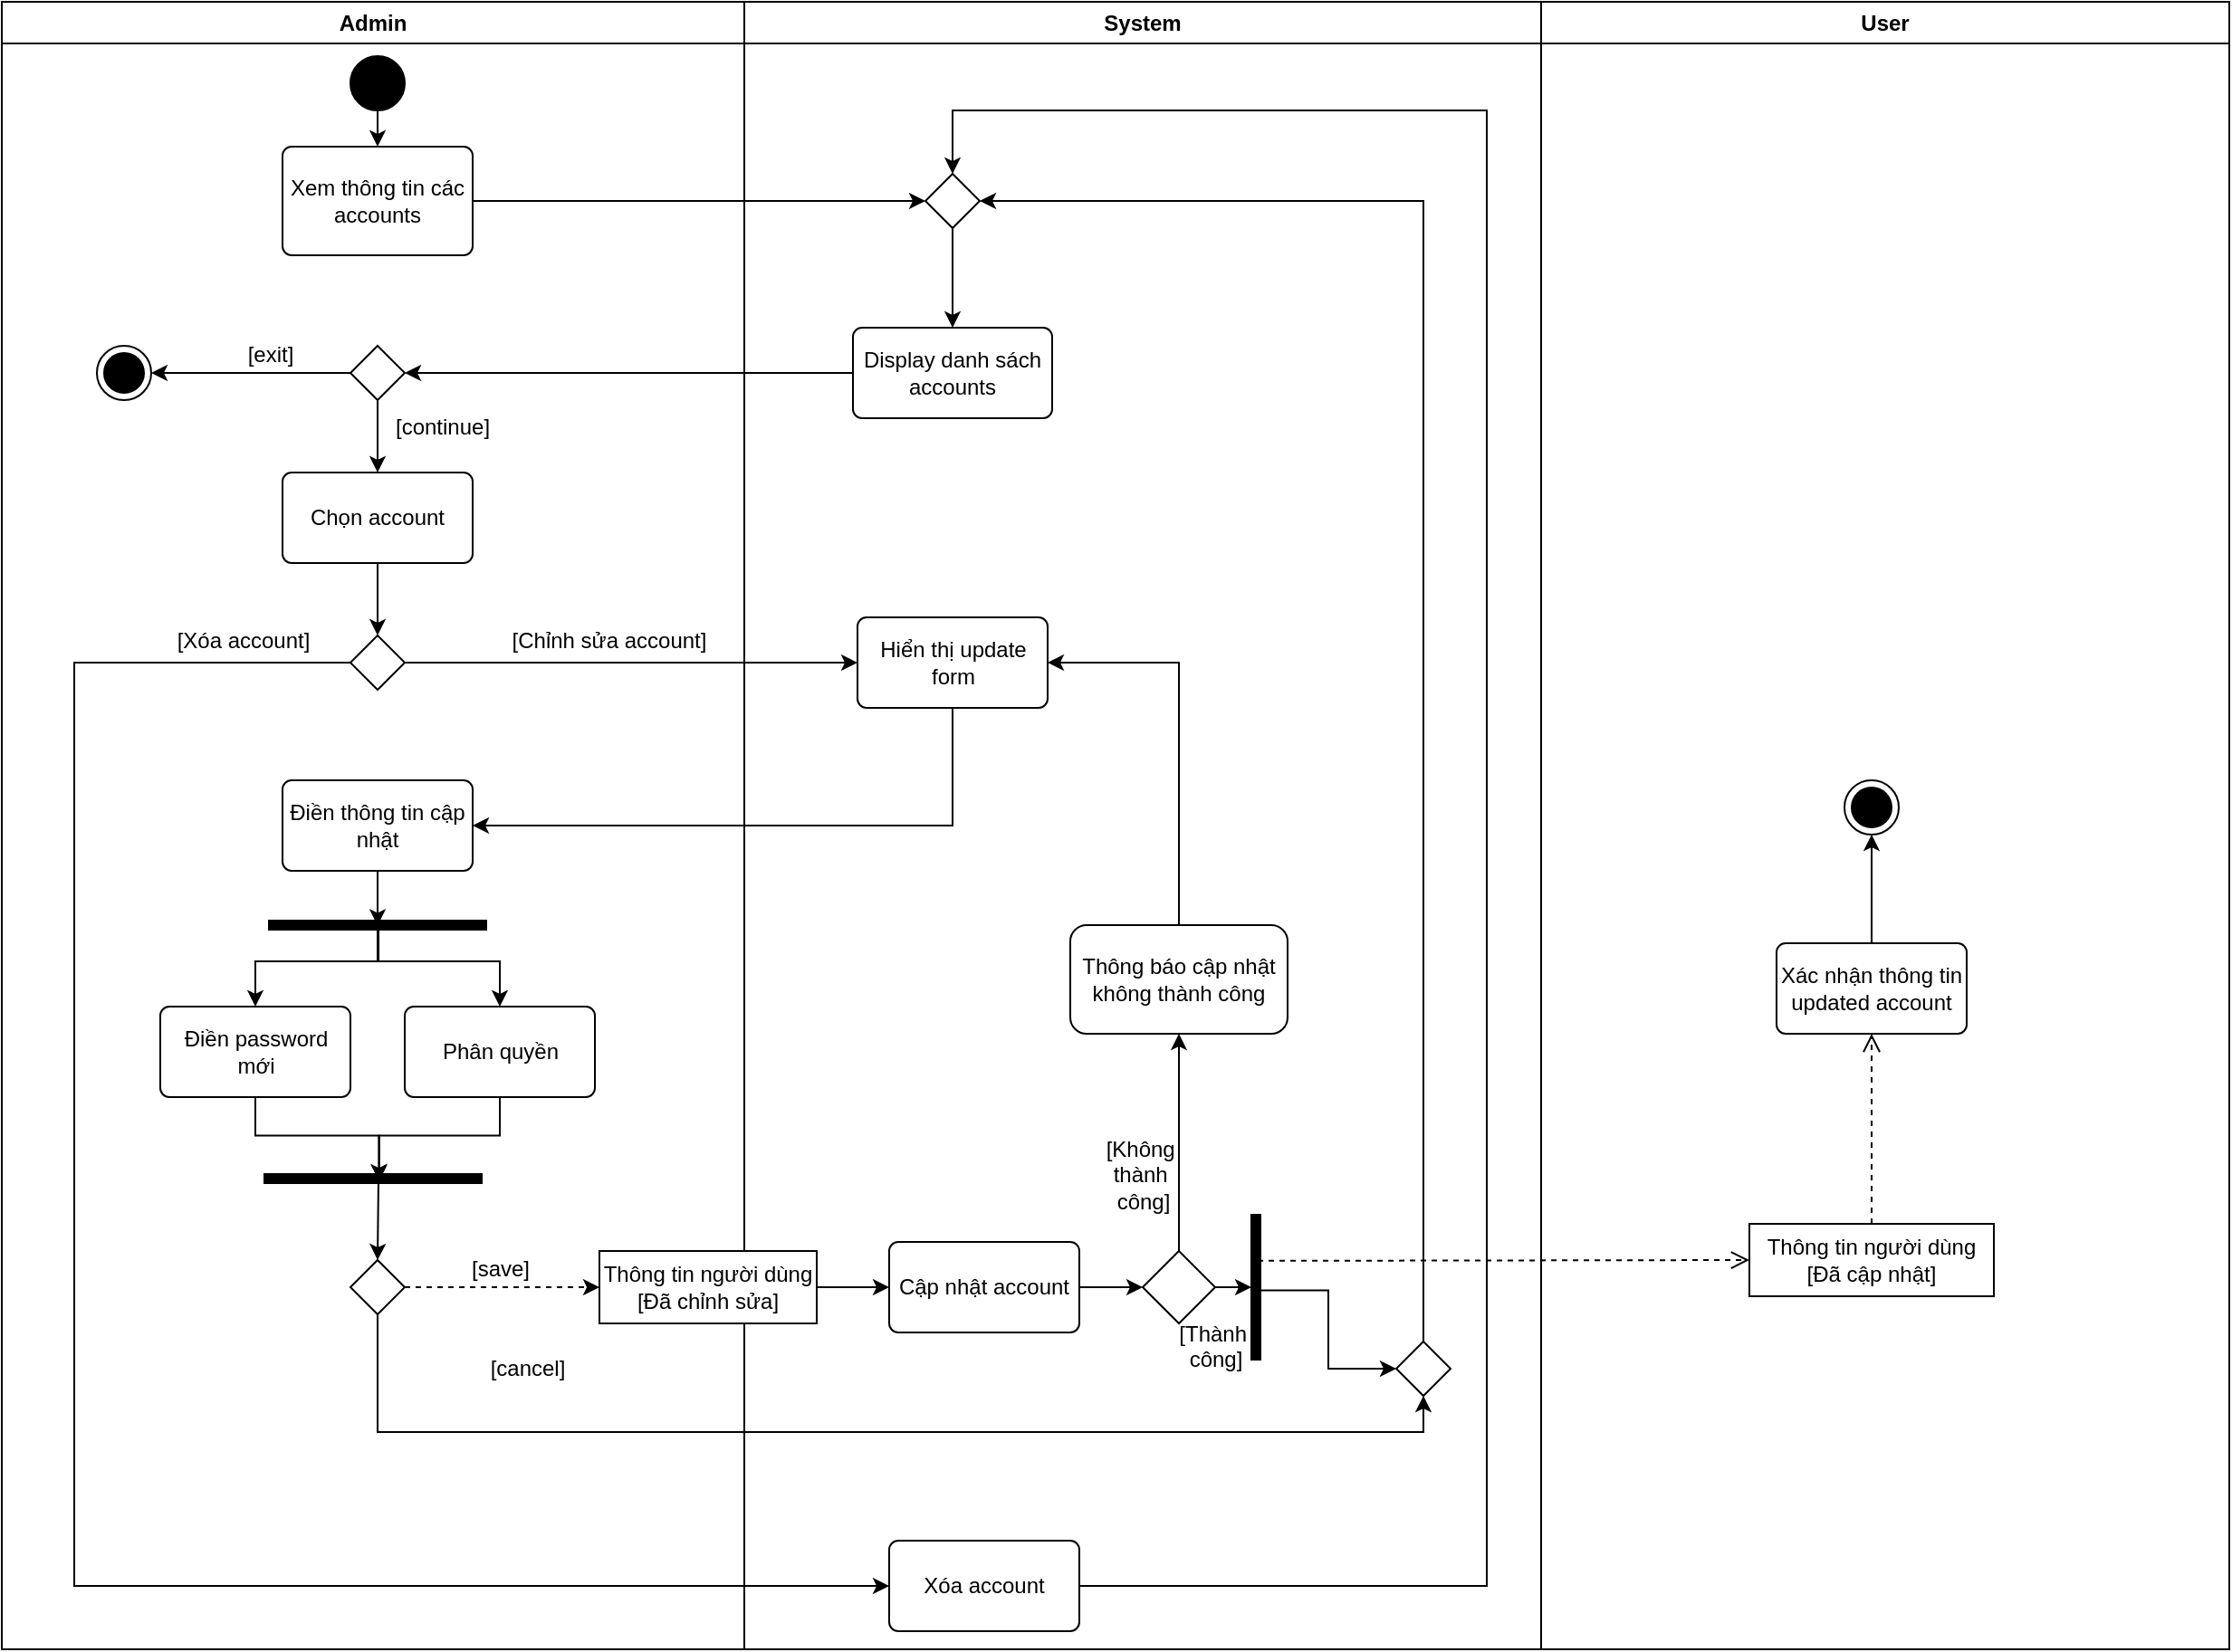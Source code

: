 <mxfile version="27.0.3">
  <diagram name="Trang-1" id="sPgYepk3DH2kvt2qi6OL">
    <mxGraphModel dx="2808" dy="877" grid="1" gridSize="10" guides="1" tooltips="1" connect="1" arrows="1" fold="1" page="1" pageScale="1" pageWidth="850" pageHeight="1100" math="0" shadow="0">
      <root>
        <mxCell id="0" />
        <mxCell id="1" parent="0" />
        <mxCell id="4pqUdJiJh8T_FT4J9yoT-44" value="System" style="swimlane;whiteSpace=wrap" parent="1" vertex="1">
          <mxGeometry x="320" y="50" width="440" height="910" as="geometry" />
        </mxCell>
        <mxCell id="4pqUdJiJh8T_FT4J9yoT-45" value="" style="rhombus;" parent="4pqUdJiJh8T_FT4J9yoT-44" vertex="1">
          <mxGeometry x="100" y="95" width="30" height="30" as="geometry" />
        </mxCell>
        <mxCell id="4pqUdJiJh8T_FT4J9yoT-46" value="Display danh sách accounts" style="html=1;align=center;verticalAlign=middle;rounded=1;absoluteArcSize=1;arcSize=10;dashed=0;whiteSpace=wrap;labelPosition=center;verticalLabelPosition=middle;" parent="4pqUdJiJh8T_FT4J9yoT-44" vertex="1">
          <mxGeometry x="60" y="180" width="110" height="50" as="geometry" />
        </mxCell>
        <mxCell id="4pqUdJiJh8T_FT4J9yoT-47" style="edgeStyle=orthogonalEdgeStyle;rounded=0;orthogonalLoop=1;jettySize=auto;html=1;exitX=0.5;exitY=1;exitDx=0;exitDy=0;entryX=0.5;entryY=0;entryDx=0;entryDy=0;" parent="4pqUdJiJh8T_FT4J9yoT-44" source="4pqUdJiJh8T_FT4J9yoT-45" target="4pqUdJiJh8T_FT4J9yoT-46" edge="1">
          <mxGeometry relative="1" as="geometry" />
        </mxCell>
        <mxCell id="4pqUdJiJh8T_FT4J9yoT-26" value="" style="html=1;points=[];perimeter=orthogonalPerimeter;fillColor=strokeColor;" parent="4pqUdJiJh8T_FT4J9yoT-44" vertex="1">
          <mxGeometry x="280" y="670" width="5" height="80" as="geometry" />
        </mxCell>
        <mxCell id="4pqUdJiJh8T_FT4J9yoT-28" value="" style="rhombus;" parent="4pqUdJiJh8T_FT4J9yoT-44" vertex="1">
          <mxGeometry x="360" y="740" width="30" height="30" as="geometry" />
        </mxCell>
        <mxCell id="4pqUdJiJh8T_FT4J9yoT-57" style="edgeStyle=orthogonalEdgeStyle;rounded=0;orthogonalLoop=1;jettySize=auto;html=1;exitX=0.5;exitY=0;exitDx=0;exitDy=0;entryX=1;entryY=0.5;entryDx=0;entryDy=0;" parent="4pqUdJiJh8T_FT4J9yoT-44" source="4pqUdJiJh8T_FT4J9yoT-28" target="4pqUdJiJh8T_FT4J9yoT-45" edge="1">
          <mxGeometry relative="1" as="geometry">
            <Array as="points">
              <mxPoint x="375" y="110" />
            </Array>
          </mxGeometry>
        </mxCell>
        <mxCell id="4pqUdJiJh8T_FT4J9yoT-30" style="edgeStyle=orthogonalEdgeStyle;rounded=0;orthogonalLoop=1;jettySize=auto;html=1;exitX=0.756;exitY=0.522;exitDx=0;exitDy=0;entryX=0;entryY=0.5;entryDx=0;entryDy=0;exitPerimeter=0;" parent="4pqUdJiJh8T_FT4J9yoT-44" source="4pqUdJiJh8T_FT4J9yoT-26" target="4pqUdJiJh8T_FT4J9yoT-28" edge="1">
          <mxGeometry relative="1" as="geometry">
            <mxPoint x="195" y="720" as="sourcePoint" />
            <mxPoint x="238" y="721" as="targetPoint" />
          </mxGeometry>
        </mxCell>
        <mxCell id="97DiFq8bwgohAoJshQEz-2" style="edgeStyle=orthogonalEdgeStyle;rounded=0;orthogonalLoop=1;jettySize=auto;html=1;exitX=1;exitY=0.5;exitDx=0;exitDy=0;" edge="1" parent="4pqUdJiJh8T_FT4J9yoT-44" source="97DiFq8bwgohAoJshQEz-1">
          <mxGeometry relative="1" as="geometry">
            <mxPoint x="280.0" y="709.588" as="targetPoint" />
          </mxGeometry>
        </mxCell>
        <mxCell id="97DiFq8bwgohAoJshQEz-1" value="" style="rhombus;whiteSpace=wrap;html=1;" vertex="1" parent="4pqUdJiJh8T_FT4J9yoT-44">
          <mxGeometry x="220" y="690" width="40" height="40" as="geometry" />
        </mxCell>
        <mxCell id="97DiFq8bwgohAoJshQEz-3" value="[T&lt;span style=&quot;background-color: transparent; color: light-dark(rgb(0, 0, 0), rgb(255, 255, 255));&quot;&gt;hành&amp;nbsp;&lt;/span&gt;&lt;div&gt;công]&lt;/div&gt;&lt;div&gt;&lt;br&gt;&lt;/div&gt;" style="text;html=1;align=center;verticalAlign=middle;resizable=0;points=[];autosize=1;strokeColor=none;fillColor=none;" vertex="1" parent="4pqUdJiJh8T_FT4J9yoT-44">
          <mxGeometry x="230" y="720" width="60" height="60" as="geometry" />
        </mxCell>
        <mxCell id="4pqUdJiJh8T_FT4J9yoT-27" value="Xóa account" style="html=1;align=center;verticalAlign=middle;rounded=1;absoluteArcSize=1;arcSize=10;dashed=0;whiteSpace=wrap;labelPosition=center;verticalLabelPosition=middle;" parent="4pqUdJiJh8T_FT4J9yoT-44" vertex="1">
          <mxGeometry x="80" y="850" width="105" height="50" as="geometry" />
        </mxCell>
        <mxCell id="4pqUdJiJh8T_FT4J9yoT-56" style="edgeStyle=orthogonalEdgeStyle;rounded=0;orthogonalLoop=1;jettySize=auto;html=1;exitX=1;exitY=0.5;exitDx=0;exitDy=0;entryX=0.5;entryY=0;entryDx=0;entryDy=0;" parent="4pqUdJiJh8T_FT4J9yoT-44" source="4pqUdJiJh8T_FT4J9yoT-27" target="4pqUdJiJh8T_FT4J9yoT-45" edge="1">
          <mxGeometry relative="1" as="geometry">
            <mxPoint x="120" y="90" as="targetPoint" />
            <Array as="points">
              <mxPoint x="410" y="875" />
              <mxPoint x="410" y="60" />
              <mxPoint x="115" y="60" />
            </Array>
          </mxGeometry>
        </mxCell>
        <mxCell id="97DiFq8bwgohAoJshQEz-8" value="[K&lt;span style=&quot;background-color: transparent; color: light-dark(rgb(0, 0, 0), rgb(255, 255, 255));&quot;&gt;hông&amp;nbsp;&lt;/span&gt;&lt;div&gt;thành&amp;nbsp;&lt;/div&gt;&lt;div&gt;công]&lt;/div&gt;&lt;div&gt;&lt;br&gt;&lt;/div&gt;" style="text;html=1;align=center;verticalAlign=middle;resizable=0;points=[];autosize=1;strokeColor=none;fillColor=none;" vertex="1" parent="4pqUdJiJh8T_FT4J9yoT-44">
          <mxGeometry x="190" y="620" width="60" height="70" as="geometry" />
        </mxCell>
        <mxCell id="4pqUdJiJh8T_FT4J9yoT-48" value="User" style="swimlane;whiteSpace=wrap" parent="1" vertex="1">
          <mxGeometry x="760" y="50" width="380" height="910" as="geometry" />
        </mxCell>
        <mxCell id="4pqUdJiJh8T_FT4J9yoT-49" value="Thông tin người dùng&lt;div&gt;[Đã cập nhật]&lt;/div&gt;" style="html=1;align=center;verticalAlign=middle;dashed=0;whiteSpace=wrap;" parent="4pqUdJiJh8T_FT4J9yoT-48" vertex="1">
          <mxGeometry x="115" y="675" width="135" height="40" as="geometry" />
        </mxCell>
        <mxCell id="4pqUdJiJh8T_FT4J9yoT-51" value="" style="endArrow=open;startArrow=none;endFill=0;startFill=0;endSize=8;html=1;verticalAlign=bottom;dashed=1;labelBackgroundColor=none;rounded=0;exitX=0.5;exitY=0;exitDx=0;exitDy=0;entryX=0.5;entryY=1;entryDx=0;entryDy=0;" parent="4pqUdJiJh8T_FT4J9yoT-48" source="4pqUdJiJh8T_FT4J9yoT-49" target="4pqUdJiJh8T_FT4J9yoT-53" edge="1">
          <mxGeometry width="160" relative="1" as="geometry">
            <mxPoint x="70" y="570" as="sourcePoint" />
            <mxPoint x="155" y="570" as="targetPoint" />
          </mxGeometry>
        </mxCell>
        <mxCell id="4pqUdJiJh8T_FT4J9yoT-52" style="edgeStyle=orthogonalEdgeStyle;rounded=0;orthogonalLoop=1;jettySize=auto;html=1;exitX=0.5;exitY=0;exitDx=0;exitDy=0;entryX=0.5;entryY=1;entryDx=0;entryDy=0;" parent="4pqUdJiJh8T_FT4J9yoT-48" source="4pqUdJiJh8T_FT4J9yoT-53" target="4pqUdJiJh8T_FT4J9yoT-54" edge="1">
          <mxGeometry relative="1" as="geometry" />
        </mxCell>
        <mxCell id="4pqUdJiJh8T_FT4J9yoT-53" value="Xác nhận thông tin updated account" style="html=1;align=center;verticalAlign=middle;rounded=1;absoluteArcSize=1;arcSize=10;dashed=0;whiteSpace=wrap;labelPosition=center;verticalLabelPosition=middle;" parent="4pqUdJiJh8T_FT4J9yoT-48" vertex="1">
          <mxGeometry x="130" y="520" width="105" height="50" as="geometry" />
        </mxCell>
        <mxCell id="4pqUdJiJh8T_FT4J9yoT-54" value="" style="ellipse;html=1;shape=endState;fillColor=strokeColor;" parent="4pqUdJiJh8T_FT4J9yoT-48" vertex="1">
          <mxGeometry x="167.5" y="430" width="30" height="30" as="geometry" />
        </mxCell>
        <mxCell id="4pqUdJiJh8T_FT4J9yoT-55" style="rounded=0;orthogonalLoop=1;jettySize=auto;html=1;exitX=1;exitY=0.5;exitDx=0;exitDy=0;entryX=0;entryY=0.5;entryDx=0;entryDy=0;" parent="1" source="4pqUdJiJh8T_FT4J9yoT-2" target="4pqUdJiJh8T_FT4J9yoT-45" edge="1">
          <mxGeometry relative="1" as="geometry">
            <mxPoint x="340" y="180" as="targetPoint" />
          </mxGeometry>
        </mxCell>
        <mxCell id="4pqUdJiJh8T_FT4J9yoT-58" style="edgeStyle=orthogonalEdgeStyle;rounded=0;orthogonalLoop=1;jettySize=auto;html=1;exitX=0;exitY=0.5;exitDx=0;exitDy=0;entryX=1;entryY=0.5;entryDx=0;entryDy=0;" parent="1" source="4pqUdJiJh8T_FT4J9yoT-46" target="4pqUdJiJh8T_FT4J9yoT-38" edge="1">
          <mxGeometry relative="1" as="geometry" />
        </mxCell>
        <mxCell id="4pqUdJiJh8T_FT4J9yoT-1" value="Admin" style="swimlane;whiteSpace=wrap;startSize=23;" parent="1" vertex="1">
          <mxGeometry x="-90" y="50" width="410" height="910" as="geometry" />
        </mxCell>
        <mxCell id="4pqUdJiJh8T_FT4J9yoT-2" value="&lt;div&gt;&lt;span style=&quot;background-color: transparent; color: light-dark(rgb(0, 0, 0), rgb(255, 255, 255));&quot;&gt;Xem thông tin các accounts&lt;/span&gt;&lt;/div&gt;" style="html=1;align=center;verticalAlign=middle;rounded=1;absoluteArcSize=1;arcSize=10;dashed=0;whiteSpace=wrap;labelPosition=center;verticalLabelPosition=middle;" parent="4pqUdJiJh8T_FT4J9yoT-1" vertex="1">
          <mxGeometry x="155" y="80" width="105" height="60" as="geometry" />
        </mxCell>
        <mxCell id="4pqUdJiJh8T_FT4J9yoT-3" style="edgeStyle=orthogonalEdgeStyle;rounded=0;orthogonalLoop=1;jettySize=auto;html=1;exitX=0.5;exitY=1;exitDx=0;exitDy=0;entryX=0.5;entryY=0;entryDx=0;entryDy=0;" parent="4pqUdJiJh8T_FT4J9yoT-1" source="4pqUdJiJh8T_FT4J9yoT-4" target="4pqUdJiJh8T_FT4J9yoT-5" edge="1">
          <mxGeometry relative="1" as="geometry" />
        </mxCell>
        <mxCell id="4pqUdJiJh8T_FT4J9yoT-4" value="Chọn account" style="html=1;align=center;verticalAlign=middle;rounded=1;absoluteArcSize=1;arcSize=10;dashed=0;whiteSpace=wrap;labelPosition=center;verticalLabelPosition=middle;" parent="4pqUdJiJh8T_FT4J9yoT-1" vertex="1">
          <mxGeometry x="155" y="260" width="105" height="50" as="geometry" />
        </mxCell>
        <mxCell id="4pqUdJiJh8T_FT4J9yoT-5" value="" style="rhombus;" parent="4pqUdJiJh8T_FT4J9yoT-1" vertex="1">
          <mxGeometry x="192.5" y="350" width="30" height="30" as="geometry" />
        </mxCell>
        <mxCell id="4pqUdJiJh8T_FT4J9yoT-6" value="Điền thông tin cập nhật" style="html=1;align=center;verticalAlign=middle;rounded=1;absoluteArcSize=1;arcSize=10;dashed=0;whiteSpace=wrap;labelPosition=center;verticalLabelPosition=middle;" parent="4pqUdJiJh8T_FT4J9yoT-1" vertex="1">
          <mxGeometry x="155" y="430" width="105" height="50" as="geometry" />
        </mxCell>
        <mxCell id="4pqUdJiJh8T_FT4J9yoT-7" value="" style="html=1;points=[];perimeter=orthogonalPerimeter;fillColor=strokeColor;rotation=90;" parent="4pqUdJiJh8T_FT4J9yoT-1" vertex="1">
          <mxGeometry x="205" y="450" width="5" height="120" as="geometry" />
        </mxCell>
        <mxCell id="4pqUdJiJh8T_FT4J9yoT-8" value="Điền password mới" style="html=1;align=center;verticalAlign=middle;rounded=1;absoluteArcSize=1;arcSize=10;dashed=0;whiteSpace=wrap;labelPosition=center;verticalLabelPosition=middle;" parent="4pqUdJiJh8T_FT4J9yoT-1" vertex="1">
          <mxGeometry x="87.5" y="555" width="105" height="50" as="geometry" />
        </mxCell>
        <mxCell id="4pqUdJiJh8T_FT4J9yoT-9" value="Phân quyền" style="html=1;align=center;verticalAlign=middle;rounded=1;absoluteArcSize=1;arcSize=10;dashed=0;whiteSpace=wrap;labelPosition=center;verticalLabelPosition=middle;" parent="4pqUdJiJh8T_FT4J9yoT-1" vertex="1">
          <mxGeometry x="222.5" y="555" width="105" height="50" as="geometry" />
        </mxCell>
        <mxCell id="4pqUdJiJh8T_FT4J9yoT-10" value="" style="html=1;points=[];perimeter=orthogonalPerimeter;fillColor=strokeColor;rotation=90;" parent="4pqUdJiJh8T_FT4J9yoT-1" vertex="1">
          <mxGeometry x="202.5" y="590" width="5" height="120" as="geometry" />
        </mxCell>
        <mxCell id="DdnqrQrbmhGyfXUC-0TE-1" style="edgeStyle=orthogonalEdgeStyle;rounded=0;orthogonalLoop=1;jettySize=auto;html=1;entryX=0;entryY=0.5;entryDx=0;entryDy=0;dashed=1;" parent="4pqUdJiJh8T_FT4J9yoT-1" source="4pqUdJiJh8T_FT4J9yoT-11" target="4pqUdJiJh8T_FT4J9yoT-24" edge="1">
          <mxGeometry relative="1" as="geometry" />
        </mxCell>
        <mxCell id="4pqUdJiJh8T_FT4J9yoT-11" value="" style="rhombus;" parent="4pqUdJiJh8T_FT4J9yoT-1" vertex="1">
          <mxGeometry x="192.5" y="695" width="30" height="30" as="geometry" />
        </mxCell>
        <mxCell id="4pqUdJiJh8T_FT4J9yoT-12" value="[Chỉnh sửa account]" style="text;html=1;align=center;verticalAlign=middle;resizable=0;points=[];autosize=1;strokeColor=none;fillColor=none;" parent="4pqUdJiJh8T_FT4J9yoT-1" vertex="1">
          <mxGeometry x="270" y="338" width="130" height="30" as="geometry" />
        </mxCell>
        <mxCell id="4pqUdJiJh8T_FT4J9yoT-13" value="[Xóa account]" style="text;html=1;align=center;verticalAlign=middle;resizable=0;points=[];autosize=1;strokeColor=none;fillColor=none;" parent="4pqUdJiJh8T_FT4J9yoT-1" vertex="1">
          <mxGeometry x="82.5" y="338" width="100" height="30" as="geometry" />
        </mxCell>
        <mxCell id="4pqUdJiJh8T_FT4J9yoT-14" style="edgeStyle=orthogonalEdgeStyle;rounded=0;orthogonalLoop=1;jettySize=auto;html=1;exitX=0.5;exitY=1;exitDx=0;exitDy=0;entryX=0.55;entryY=0.5;entryDx=0;entryDy=0;entryPerimeter=0;" parent="4pqUdJiJh8T_FT4J9yoT-1" source="4pqUdJiJh8T_FT4J9yoT-6" target="4pqUdJiJh8T_FT4J9yoT-7" edge="1">
          <mxGeometry relative="1" as="geometry" />
        </mxCell>
        <mxCell id="4pqUdJiJh8T_FT4J9yoT-15" style="edgeStyle=orthogonalEdgeStyle;rounded=0;orthogonalLoop=1;jettySize=auto;html=1;exitX=0.381;exitY=0.5;exitDx=0;exitDy=0;exitPerimeter=0;entryX=0.5;entryY=0;entryDx=0;entryDy=0;" parent="4pqUdJiJh8T_FT4J9yoT-1" source="4pqUdJiJh8T_FT4J9yoT-7" target="4pqUdJiJh8T_FT4J9yoT-8" edge="1">
          <mxGeometry relative="1" as="geometry">
            <mxPoint x="218" y="490" as="sourcePoint" />
            <mxPoint x="160" y="550" as="targetPoint" />
            <Array as="points">
              <mxPoint x="208" y="530" />
              <mxPoint x="140" y="530" />
              <mxPoint x="140" y="555" />
            </Array>
          </mxGeometry>
        </mxCell>
        <mxCell id="4pqUdJiJh8T_FT4J9yoT-16" style="edgeStyle=orthogonalEdgeStyle;rounded=0;orthogonalLoop=1;jettySize=auto;html=1;entryX=0.5;entryY=0;entryDx=0;entryDy=0;" parent="4pqUdJiJh8T_FT4J9yoT-1" target="4pqUdJiJh8T_FT4J9yoT-9" edge="1">
          <mxGeometry relative="1" as="geometry">
            <mxPoint x="208" y="513" as="sourcePoint" />
            <mxPoint x="143" y="565" as="targetPoint" />
            <Array as="points">
              <mxPoint x="208" y="530" />
              <mxPoint x="275" y="530" />
            </Array>
          </mxGeometry>
        </mxCell>
        <mxCell id="4pqUdJiJh8T_FT4J9yoT-17" style="edgeStyle=orthogonalEdgeStyle;rounded=0;orthogonalLoop=1;jettySize=auto;html=1;exitX=0.5;exitY=1;exitDx=0;exitDy=0;entryX=0.711;entryY=0.473;entryDx=0;entryDy=0;entryPerimeter=0;" parent="4pqUdJiJh8T_FT4J9yoT-1" source="4pqUdJiJh8T_FT4J9yoT-8" target="4pqUdJiJh8T_FT4J9yoT-10" edge="1">
          <mxGeometry relative="1" as="geometry" />
        </mxCell>
        <mxCell id="4pqUdJiJh8T_FT4J9yoT-18" style="edgeStyle=orthogonalEdgeStyle;rounded=0;orthogonalLoop=1;jettySize=auto;html=1;exitX=0.5;exitY=1;exitDx=0;exitDy=0;entryX=0.78;entryY=0.472;entryDx=0;entryDy=0;entryPerimeter=0;" parent="4pqUdJiJh8T_FT4J9yoT-1" source="4pqUdJiJh8T_FT4J9yoT-9" target="4pqUdJiJh8T_FT4J9yoT-10" edge="1">
          <mxGeometry relative="1" as="geometry" />
        </mxCell>
        <mxCell id="4pqUdJiJh8T_FT4J9yoT-19" style="rounded=0;orthogonalLoop=1;jettySize=auto;html=1;entryX=0.5;entryY=0;entryDx=0;entryDy=0;" parent="4pqUdJiJh8T_FT4J9yoT-1" target="4pqUdJiJh8T_FT4J9yoT-11" edge="1">
          <mxGeometry relative="1" as="geometry">
            <mxPoint x="208" y="650" as="sourcePoint" />
            <mxPoint x="218" y="360" as="targetPoint" />
          </mxGeometry>
        </mxCell>
        <mxCell id="4pqUdJiJh8T_FT4J9yoT-20" value="[save]" style="text;html=1;align=center;verticalAlign=middle;resizable=0;points=[];autosize=1;strokeColor=none;fillColor=none;" parent="4pqUdJiJh8T_FT4J9yoT-1" vertex="1">
          <mxGeometry x="245" y="685" width="60" height="30" as="geometry" />
        </mxCell>
        <mxCell id="4pqUdJiJh8T_FT4J9yoT-21" value="[cancel]" style="text;html=1;align=center;verticalAlign=middle;resizable=0;points=[];autosize=1;strokeColor=none;fillColor=none;" parent="4pqUdJiJh8T_FT4J9yoT-1" vertex="1">
          <mxGeometry x="260" y="740" width="60" height="30" as="geometry" />
        </mxCell>
        <mxCell id="4pqUdJiJh8T_FT4J9yoT-22" value="Hiển thị update form" style="html=1;align=center;verticalAlign=middle;rounded=1;absoluteArcSize=1;arcSize=10;dashed=0;whiteSpace=wrap;labelPosition=center;verticalLabelPosition=middle;" parent="4pqUdJiJh8T_FT4J9yoT-1" vertex="1">
          <mxGeometry x="472.5" y="340" width="105" height="50" as="geometry" />
        </mxCell>
        <mxCell id="4pqUdJiJh8T_FT4J9yoT-23" style="edgeStyle=orthogonalEdgeStyle;rounded=0;orthogonalLoop=1;jettySize=auto;html=1;exitX=1;exitY=0.5;exitDx=0;exitDy=0;entryX=0;entryY=0.5;entryDx=0;entryDy=0;" parent="4pqUdJiJh8T_FT4J9yoT-1" source="4pqUdJiJh8T_FT4J9yoT-24" target="4pqUdJiJh8T_FT4J9yoT-25" edge="1">
          <mxGeometry relative="1" as="geometry" />
        </mxCell>
        <mxCell id="4pqUdJiJh8T_FT4J9yoT-25" value="Cập nhật account" style="html=1;align=center;verticalAlign=middle;rounded=1;absoluteArcSize=1;arcSize=10;dashed=0;whiteSpace=wrap;labelPosition=center;verticalLabelPosition=middle;" parent="4pqUdJiJh8T_FT4J9yoT-1" vertex="1">
          <mxGeometry x="490" y="685" width="105" height="50" as="geometry" />
        </mxCell>
        <mxCell id="4pqUdJiJh8T_FT4J9yoT-31" style="edgeStyle=orthogonalEdgeStyle;rounded=0;orthogonalLoop=1;jettySize=auto;html=1;exitX=1;exitY=0.5;exitDx=0;exitDy=0;entryX=0;entryY=0.5;entryDx=0;entryDy=0;" parent="4pqUdJiJh8T_FT4J9yoT-1" source="4pqUdJiJh8T_FT4J9yoT-5" target="4pqUdJiJh8T_FT4J9yoT-22" edge="1">
          <mxGeometry relative="1" as="geometry">
            <mxPoint x="470.0" y="364.75" as="targetPoint" />
          </mxGeometry>
        </mxCell>
        <mxCell id="4pqUdJiJh8T_FT4J9yoT-33" style="edgeStyle=orthogonalEdgeStyle;rounded=0;orthogonalLoop=1;jettySize=auto;html=1;exitX=0.5;exitY=1;exitDx=0;exitDy=0;entryX=1;entryY=0.5;entryDx=0;entryDy=0;" parent="4pqUdJiJh8T_FT4J9yoT-1" source="4pqUdJiJh8T_FT4J9yoT-22" target="4pqUdJiJh8T_FT4J9yoT-6" edge="1">
          <mxGeometry relative="1" as="geometry" />
        </mxCell>
        <mxCell id="4pqUdJiJh8T_FT4J9yoT-36" style="edgeStyle=orthogonalEdgeStyle;rounded=0;orthogonalLoop=1;jettySize=auto;html=1;exitX=0;exitY=0.5;exitDx=0;exitDy=0;entryX=1;entryY=0.5;entryDx=0;entryDy=0;" parent="4pqUdJiJh8T_FT4J9yoT-1" source="4pqUdJiJh8T_FT4J9yoT-38" target="4pqUdJiJh8T_FT4J9yoT-39" edge="1">
          <mxGeometry relative="1" as="geometry" />
        </mxCell>
        <mxCell id="4pqUdJiJh8T_FT4J9yoT-37" style="edgeStyle=orthogonalEdgeStyle;rounded=0;orthogonalLoop=1;jettySize=auto;html=1;exitX=0.5;exitY=1;exitDx=0;exitDy=0;entryX=0.5;entryY=0;entryDx=0;entryDy=0;" parent="4pqUdJiJh8T_FT4J9yoT-1" source="4pqUdJiJh8T_FT4J9yoT-38" target="4pqUdJiJh8T_FT4J9yoT-4" edge="1">
          <mxGeometry relative="1" as="geometry" />
        </mxCell>
        <mxCell id="4pqUdJiJh8T_FT4J9yoT-38" value="" style="rhombus;" parent="4pqUdJiJh8T_FT4J9yoT-1" vertex="1">
          <mxGeometry x="192.5" y="190" width="30" height="30" as="geometry" />
        </mxCell>
        <mxCell id="4pqUdJiJh8T_FT4J9yoT-39" value="" style="ellipse;html=1;shape=endState;fillColor=strokeColor;" parent="4pqUdJiJh8T_FT4J9yoT-1" vertex="1">
          <mxGeometry x="52.5" y="190" width="30" height="30" as="geometry" />
        </mxCell>
        <mxCell id="4pqUdJiJh8T_FT4J9yoT-40" value="[exit]" style="text;html=1;align=center;verticalAlign=middle;resizable=0;points=[];autosize=1;strokeColor=none;fillColor=none;" parent="4pqUdJiJh8T_FT4J9yoT-1" vertex="1">
          <mxGeometry x="122.5" y="180" width="50" height="30" as="geometry" />
        </mxCell>
        <mxCell id="4pqUdJiJh8T_FT4J9yoT-41" value="[continue]" style="text;html=1;align=center;verticalAlign=middle;resizable=0;points=[];autosize=1;strokeColor=none;fillColor=none;" parent="4pqUdJiJh8T_FT4J9yoT-1" vertex="1">
          <mxGeometry x="202.5" y="220" width="80" height="30" as="geometry" />
        </mxCell>
        <mxCell id="4pqUdJiJh8T_FT4J9yoT-42" style="edgeStyle=orthogonalEdgeStyle;rounded=0;orthogonalLoop=1;jettySize=auto;html=1;exitX=0.5;exitY=1;exitDx=0;exitDy=0;entryX=0.5;entryY=0;entryDx=0;entryDy=0;" parent="4pqUdJiJh8T_FT4J9yoT-1" source="4pqUdJiJh8T_FT4J9yoT-43" target="4pqUdJiJh8T_FT4J9yoT-2" edge="1">
          <mxGeometry relative="1" as="geometry" />
        </mxCell>
        <mxCell id="4pqUdJiJh8T_FT4J9yoT-43" value="" style="ellipse;fillColor=strokeColor;html=1;" parent="4pqUdJiJh8T_FT4J9yoT-1" vertex="1">
          <mxGeometry x="192.5" y="30" width="30" height="30" as="geometry" />
        </mxCell>
        <mxCell id="4pqUdJiJh8T_FT4J9yoT-24" value="Thông tin người dùng&lt;div&gt;[Đã chỉnh sửa]&lt;/div&gt;" style="html=1;align=center;verticalAlign=middle;dashed=0;whiteSpace=wrap;" parent="4pqUdJiJh8T_FT4J9yoT-1" vertex="1">
          <mxGeometry x="330" y="690" width="120" height="40" as="geometry" />
        </mxCell>
        <mxCell id="4pqUdJiJh8T_FT4J9yoT-29" style="edgeStyle=orthogonalEdgeStyle;rounded=0;orthogonalLoop=1;jettySize=auto;html=1;exitX=1;exitY=0.5;exitDx=0;exitDy=0;" parent="1" source="4pqUdJiJh8T_FT4J9yoT-25" edge="1">
          <mxGeometry relative="1" as="geometry">
            <mxPoint x="540" y="760" as="targetPoint" />
          </mxGeometry>
        </mxCell>
        <mxCell id="4pqUdJiJh8T_FT4J9yoT-35" style="edgeStyle=orthogonalEdgeStyle;rounded=0;orthogonalLoop=1;jettySize=auto;html=1;exitX=0.5;exitY=1;exitDx=0;exitDy=0;entryX=0.5;entryY=1;entryDx=0;entryDy=0;" parent="1" source="4pqUdJiJh8T_FT4J9yoT-11" target="4pqUdJiJh8T_FT4J9yoT-28" edge="1">
          <mxGeometry relative="1" as="geometry" />
        </mxCell>
        <mxCell id="4pqUdJiJh8T_FT4J9yoT-32" style="edgeStyle=orthogonalEdgeStyle;rounded=0;orthogonalLoop=1;jettySize=auto;html=1;exitX=0;exitY=0.5;exitDx=0;exitDy=0;entryX=0;entryY=0.5;entryDx=0;entryDy=0;" parent="1" source="4pqUdJiJh8T_FT4J9yoT-5" target="4pqUdJiJh8T_FT4J9yoT-27" edge="1">
          <mxGeometry relative="1" as="geometry">
            <Array as="points">
              <mxPoint x="-50" y="415" />
              <mxPoint x="-50" y="925" />
            </Array>
          </mxGeometry>
        </mxCell>
        <mxCell id="97DiFq8bwgohAoJshQEz-7" style="edgeStyle=orthogonalEdgeStyle;rounded=0;orthogonalLoop=1;jettySize=auto;html=1;exitX=0.5;exitY=0;exitDx=0;exitDy=0;entryX=1;entryY=0.5;entryDx=0;entryDy=0;" edge="1" parent="1" source="97DiFq8bwgohAoJshQEz-6" target="4pqUdJiJh8T_FT4J9yoT-22">
          <mxGeometry relative="1" as="geometry" />
        </mxCell>
        <mxCell id="97DiFq8bwgohAoJshQEz-6" value="Thông báo cập nhật&lt;div&gt;không thành công&lt;/div&gt;" style="rounded=1;whiteSpace=wrap;html=1;" vertex="1" parent="1">
          <mxGeometry x="500.0" y="560" width="120" height="60" as="geometry" />
        </mxCell>
        <mxCell id="97DiFq8bwgohAoJshQEz-5" style="edgeStyle=orthogonalEdgeStyle;rounded=0;orthogonalLoop=1;jettySize=auto;html=1;exitX=0.5;exitY=0;exitDx=0;exitDy=0;" edge="1" parent="1" source="97DiFq8bwgohAoJshQEz-1" target="97DiFq8bwgohAoJshQEz-6">
          <mxGeometry relative="1" as="geometry">
            <mxPoint x="560" y="590" as="targetPoint" />
          </mxGeometry>
        </mxCell>
        <mxCell id="4pqUdJiJh8T_FT4J9yoT-50" value="" style="endArrow=open;startArrow=none;endFill=0;startFill=0;endSize=8;html=1;verticalAlign=bottom;dashed=1;labelBackgroundColor=none;rounded=0;entryX=0;entryY=0.5;entryDx=0;entryDy=0;exitX=0.706;exitY=0.318;exitDx=0;exitDy=0;exitPerimeter=0;" parent="1" target="4pqUdJiJh8T_FT4J9yoT-49" edge="1" source="4pqUdJiJh8T_FT4J9yoT-26">
          <mxGeometry width="160" relative="1" as="geometry">
            <mxPoint x="635" y="745" as="sourcePoint" />
            <mxPoint x="824" y="745" as="targetPoint" />
          </mxGeometry>
        </mxCell>
      </root>
    </mxGraphModel>
  </diagram>
</mxfile>
